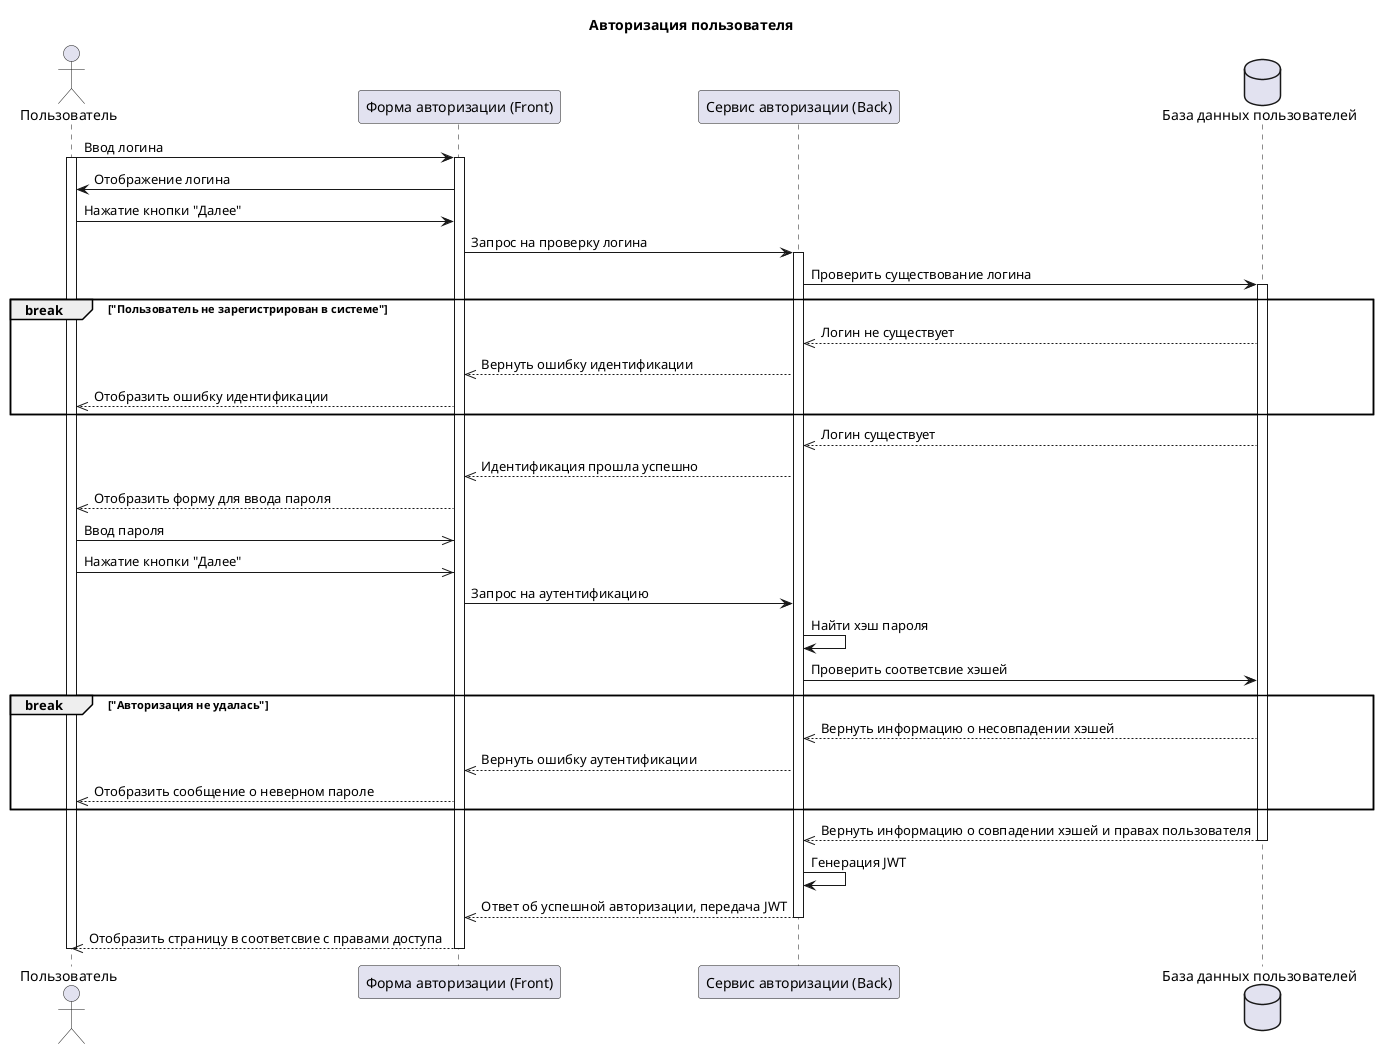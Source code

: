 @startuml
title "Авторизация пользователя"
actor Пользователь as user
participant "Форма авторизации (Front)" as ID_form
participant "Сервис авторизации (Back)" as ID_service
database    "База данных пользователей"    as db
user -> ID_form++: Ввод логина
activate user
user <- ID_form : Отображение логина
user -> ID_form: Нажатие кнопки "Далее"
ID_form-> ID_service++: Запрос на проверку логина
ID_service -> db++: Проверить существование логина
Break "Пользователь не зарегистрирован в системе"
   ID_service <<-- db: Логин не существует
   ID_form    <<-- ID_service: Вернуть ошибку идентификации
   user <<-- ID_form: Отобразить ошибку идентификации
end
ID_service <<-- db: Логин существует
ID_form    <<-- ID_service: Идентификация прошла успешно
user <<-- ID_form: Отобразить форму для ввода пароля
user ->> ID_form: Ввод пароля
user ->> ID_form: Нажатие кнопки "Далее"
ID_form-> ID_service: Запрос на аутентификацию
ID_service -> ID_service: Найти хэш пароля
ID_service -> db: Проверить соответсвие хэшей
Break "Авторизация не удалась"
   ID_service <<-- db: Вернуть информацию о несовпадении хэшей
   ID_form    <<-- ID_service: Вернуть ошибку аутентификации
   user <<-- ID_form: Отобразить сообщение о неверном пароле
end
ID_service <<-- db--: Вернуть информацию о совпадении хэшей и правах пользователя
ID_service -> ID_service: Генерация JWT
ID_form    <<-- ID_service--: Ответ об успешной авторизации, передача JWT
user <<-- ID_form--: Отобразить страницу в соответсвие с правами доступа
deactivate user
@enduml
